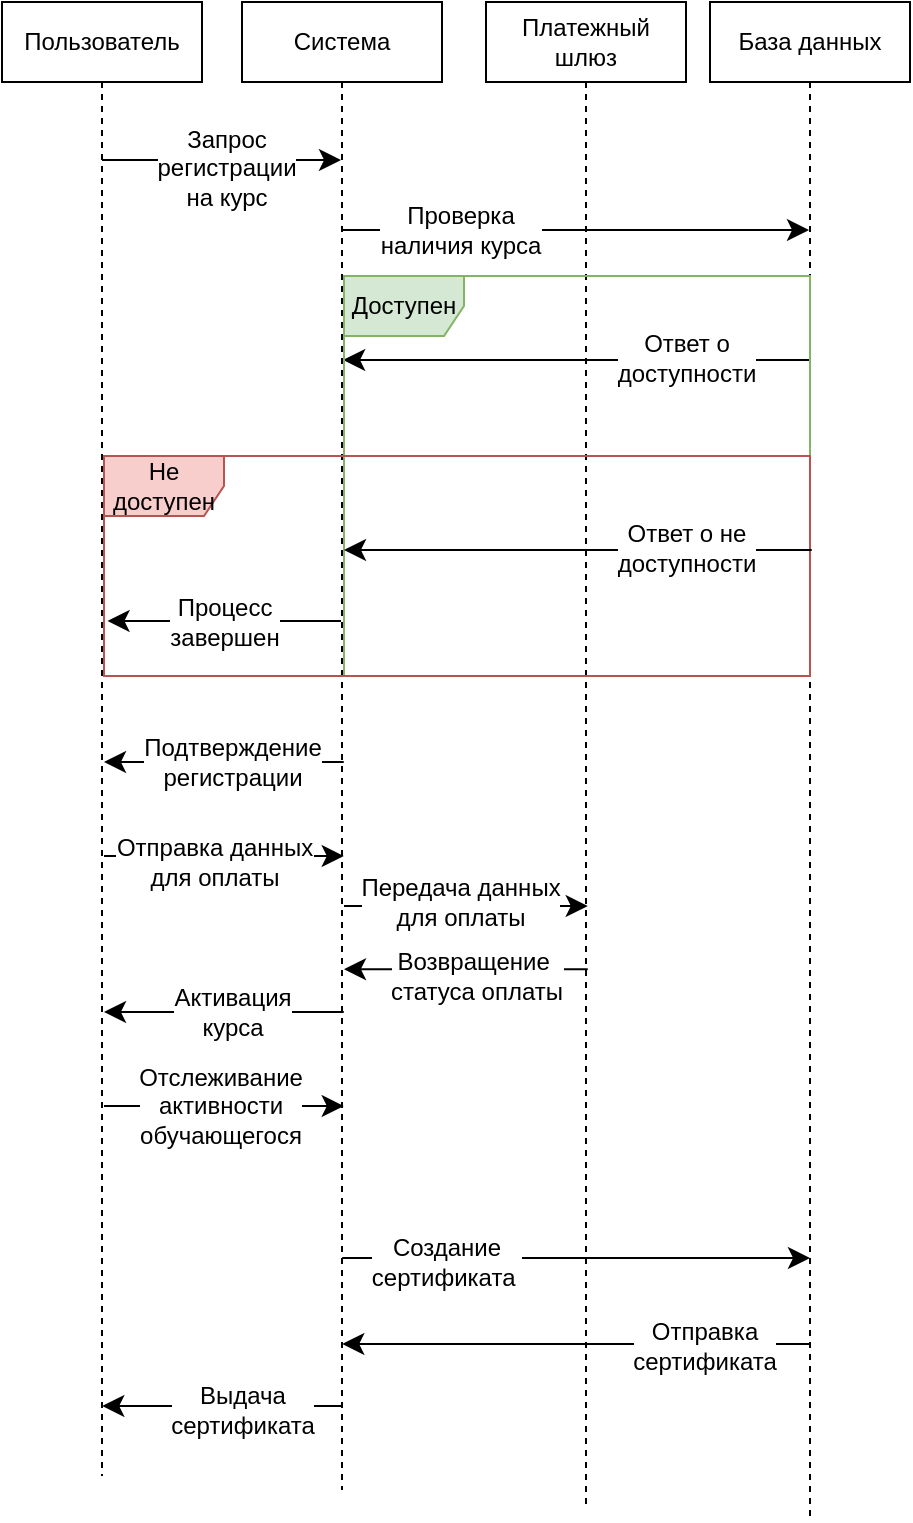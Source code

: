 <mxfile version="25.0.1">
  <diagram name="Страница — 1" id="q6RR6YjrDy-kNDLCSKIT">
    <mxGraphModel dx="1230" dy="-206" grid="0" gridSize="10" guides="1" tooltips="1" connect="1" arrows="1" fold="1" page="0" pageScale="1" pageWidth="827" pageHeight="1169" math="0" shadow="0">
      <root>
        <mxCell id="0" />
        <mxCell id="1" parent="0" />
        <mxCell id="bSMWhBpGFYuzGzkaE9vz-1" value="Запрос&lt;div&gt;регистрации&lt;/div&gt;&lt;div&gt;на курс&lt;/div&gt;" style="edgeStyle=elbowEdgeStyle;curved=0;rounded=0;orthogonalLoop=1;jettySize=auto;html=1;elbow=vertical;fontSize=12;startSize=8;endSize=8;" edge="1" parent="1" source="bSMWhBpGFYuzGzkaE9vz-6" target="bSMWhBpGFYuzGzkaE9vz-19">
          <mxGeometry x="0.037" y="-4" relative="1" as="geometry">
            <mxPoint x="-10.414" y="1392.69" as="targetPoint" />
            <Array as="points">
              <mxPoint x="-241" y="1315" />
            </Array>
            <mxPoint as="offset" />
          </mxGeometry>
        </mxCell>
        <mxCell id="bSMWhBpGFYuzGzkaE9vz-2" style="edgeStyle=elbowEdgeStyle;curved=0;rounded=0;orthogonalLoop=1;jettySize=auto;html=1;elbow=vertical;fontSize=12;startSize=8;endSize=8;" edge="1" parent="1">
          <mxGeometry relative="1" as="geometry">
            <mxPoint x="-305.0" y="1663" as="sourcePoint" />
            <mxPoint x="-185.13" y="1663" as="targetPoint" />
            <Array as="points">
              <mxPoint x="-238.63" y="1663" />
            </Array>
          </mxGeometry>
        </mxCell>
        <mxCell id="bSMWhBpGFYuzGzkaE9vz-3" value="Отправка данных&lt;div&gt;для оплаты&lt;/div&gt;" style="edgeLabel;html=1;align=center;verticalAlign=middle;resizable=0;points=[];fontSize=12;" vertex="1" connectable="0" parent="bSMWhBpGFYuzGzkaE9vz-2">
          <mxGeometry x="-0.135" y="-1" relative="1" as="geometry">
            <mxPoint x="3" y="2" as="offset" />
          </mxGeometry>
        </mxCell>
        <mxCell id="bSMWhBpGFYuzGzkaE9vz-4" style="edgeStyle=elbowEdgeStyle;curved=0;rounded=0;orthogonalLoop=1;jettySize=auto;html=1;elbow=vertical;fontSize=12;startSize=8;endSize=8;" edge="1" parent="1">
          <mxGeometry relative="1" as="geometry">
            <mxPoint x="-305.0" y="1788" as="sourcePoint" />
            <mxPoint x="-185.13" y="1788" as="targetPoint" />
            <Array as="points">
              <mxPoint x="-238.63" y="1788" />
            </Array>
          </mxGeometry>
        </mxCell>
        <mxCell id="bSMWhBpGFYuzGzkaE9vz-5" value="Отслеживание&lt;div&gt;активности&lt;/div&gt;&lt;div&gt;обучающегося&lt;/div&gt;" style="edgeLabel;html=1;align=center;verticalAlign=middle;resizable=0;points=[];fontSize=12;" vertex="1" connectable="0" parent="bSMWhBpGFYuzGzkaE9vz-4">
          <mxGeometry x="-0.198" y="1" relative="1" as="geometry">
            <mxPoint x="10" y="1" as="offset" />
          </mxGeometry>
        </mxCell>
        <mxCell id="bSMWhBpGFYuzGzkaE9vz-6" value="Пользователь" style="shape=umlLifeline;perimeter=lifelinePerimeter;whiteSpace=wrap;html=1;container=1;dropTarget=0;collapsible=0;recursiveResize=0;outlineConnect=0;portConstraint=eastwest;newEdgeStyle={&quot;edgeStyle&quot;:&quot;elbowEdgeStyle&quot;,&quot;elbow&quot;:&quot;vertical&quot;,&quot;curved&quot;:0,&quot;rounded&quot;:0};" vertex="1" parent="1">
          <mxGeometry x="-356" y="1236" width="100" height="737" as="geometry" />
        </mxCell>
        <mxCell id="bSMWhBpGFYuzGzkaE9vz-7" style="edgeStyle=elbowEdgeStyle;curved=0;rounded=0;orthogonalLoop=1;jettySize=auto;html=1;elbow=vertical;fontSize=12;startSize=8;endSize=8;" edge="1" parent="1" source="bSMWhBpGFYuzGzkaE9vz-19" target="bSMWhBpGFYuzGzkaE9vz-27">
          <mxGeometry relative="1" as="geometry">
            <Array as="points">
              <mxPoint x="-69" y="1350" />
            </Array>
          </mxGeometry>
        </mxCell>
        <mxCell id="bSMWhBpGFYuzGzkaE9vz-8" value="Проверка&lt;div&gt;наличия курса&lt;/div&gt;" style="edgeLabel;html=1;align=center;verticalAlign=middle;resizable=0;points=[];fontSize=12;" vertex="1" connectable="0" parent="bSMWhBpGFYuzGzkaE9vz-7">
          <mxGeometry x="-0.269" y="1" relative="1" as="geometry">
            <mxPoint x="-27" y="1" as="offset" />
          </mxGeometry>
        </mxCell>
        <mxCell id="bSMWhBpGFYuzGzkaE9vz-9" style="edgeStyle=elbowEdgeStyle;curved=0;rounded=0;orthogonalLoop=1;jettySize=auto;html=1;elbow=horizontal;fontSize=12;startSize=8;endSize=8;" edge="1" parent="1">
          <mxGeometry relative="1" as="geometry">
            <mxPoint x="-185.13" y="1616" as="sourcePoint" />
            <mxPoint x="-305.0" y="1616" as="targetPoint" />
            <Array as="points">
              <mxPoint x="-249.63" y="1616" />
            </Array>
          </mxGeometry>
        </mxCell>
        <mxCell id="bSMWhBpGFYuzGzkaE9vz-10" value="Подтверждение&lt;div&gt;регистрации&lt;/div&gt;" style="edgeLabel;html=1;align=center;verticalAlign=middle;resizable=0;points=[];fontSize=12;" vertex="1" connectable="0" parent="bSMWhBpGFYuzGzkaE9vz-9">
          <mxGeometry x="-0.036" relative="1" as="geometry">
            <mxPoint x="2" as="offset" />
          </mxGeometry>
        </mxCell>
        <mxCell id="bSMWhBpGFYuzGzkaE9vz-11" style="edgeStyle=elbowEdgeStyle;curved=0;rounded=0;orthogonalLoop=1;jettySize=auto;html=1;elbow=vertical;fontSize=12;startSize=8;endSize=8;" edge="1" parent="1">
          <mxGeometry relative="1" as="geometry">
            <mxPoint x="-185.0" y="1688" as="sourcePoint" />
            <mxPoint x="-63.13" y="1688" as="targetPoint" />
            <Array as="points">
              <mxPoint x="-132.63" y="1688" />
            </Array>
          </mxGeometry>
        </mxCell>
        <mxCell id="bSMWhBpGFYuzGzkaE9vz-12" value="Передача данных&lt;div&gt;для оплаты&lt;/div&gt;" style="edgeLabel;html=1;align=center;verticalAlign=middle;resizable=0;points=[];fontSize=12;" vertex="1" connectable="0" parent="bSMWhBpGFYuzGzkaE9vz-11">
          <mxGeometry x="0.118" y="1" relative="1" as="geometry">
            <mxPoint x="-10" y="-1" as="offset" />
          </mxGeometry>
        </mxCell>
        <mxCell id="bSMWhBpGFYuzGzkaE9vz-13" style="edgeStyle=elbowEdgeStyle;curved=0;rounded=0;orthogonalLoop=1;jettySize=auto;html=1;elbow=vertical;fontSize=12;startSize=8;endSize=8;" edge="1" parent="1">
          <mxGeometry relative="1" as="geometry">
            <mxPoint x="-185.13" y="1741" as="sourcePoint" />
            <mxPoint x="-305.0" y="1741" as="targetPoint" />
            <Array as="points">
              <mxPoint x="-240.63" y="1741" />
            </Array>
          </mxGeometry>
        </mxCell>
        <mxCell id="bSMWhBpGFYuzGzkaE9vz-14" value="Активация&lt;div&gt;курса&lt;/div&gt;" style="edgeLabel;html=1;align=center;verticalAlign=middle;resizable=0;points=[];fontSize=12;" vertex="1" connectable="0" parent="bSMWhBpGFYuzGzkaE9vz-13">
          <mxGeometry x="0.333" y="1" relative="1" as="geometry">
            <mxPoint x="24" y="-1" as="offset" />
          </mxGeometry>
        </mxCell>
        <mxCell id="bSMWhBpGFYuzGzkaE9vz-15" style="edgeStyle=elbowEdgeStyle;curved=0;rounded=0;orthogonalLoop=1;jettySize=auto;html=1;elbow=vertical;fontSize=12;startSize=8;endSize=8;" edge="1" parent="1">
          <mxGeometry relative="1" as="geometry">
            <mxPoint x="-185.87" y="1864" as="sourcePoint" />
            <mxPoint x="48" y="1864" as="targetPoint" />
            <Array as="points">
              <mxPoint x="-60.5" y="1864" />
            </Array>
          </mxGeometry>
        </mxCell>
        <mxCell id="bSMWhBpGFYuzGzkaE9vz-16" value="Создание&lt;div&gt;сертификата&amp;nbsp;&lt;/div&gt;" style="edgeLabel;html=1;align=center;verticalAlign=middle;resizable=0;points=[];fontSize=12;" vertex="1" connectable="0" parent="bSMWhBpGFYuzGzkaE9vz-15">
          <mxGeometry x="-0.555" y="-2" relative="1" as="geometry">
            <mxPoint as="offset" />
          </mxGeometry>
        </mxCell>
        <mxCell id="bSMWhBpGFYuzGzkaE9vz-17" style="edgeStyle=elbowEdgeStyle;curved=0;rounded=0;orthogonalLoop=1;jettySize=auto;html=1;elbow=vertical;fontSize=12;startSize=8;endSize=8;" edge="1" parent="1">
          <mxGeometry relative="1" as="geometry">
            <mxPoint x="-186" y="1938" as="sourcePoint" />
            <mxPoint x="-305.87" y="1938" as="targetPoint" />
            <Array as="points">
              <mxPoint x="-245.5" y="1938" />
            </Array>
          </mxGeometry>
        </mxCell>
        <mxCell id="bSMWhBpGFYuzGzkaE9vz-18" value="Выдача&lt;div&gt;сертификата&lt;/div&gt;" style="edgeLabel;html=1;align=center;verticalAlign=middle;resizable=0;points=[];fontSize=12;" vertex="1" connectable="0" parent="bSMWhBpGFYuzGzkaE9vz-17">
          <mxGeometry x="-0.317" y="2" relative="1" as="geometry">
            <mxPoint x="-9" as="offset" />
          </mxGeometry>
        </mxCell>
        <mxCell id="bSMWhBpGFYuzGzkaE9vz-19" value="Система" style="shape=umlLifeline;perimeter=lifelinePerimeter;whiteSpace=wrap;html=1;container=1;dropTarget=0;collapsible=0;recursiveResize=0;outlineConnect=0;portConstraint=eastwest;newEdgeStyle={&quot;edgeStyle&quot;:&quot;elbowEdgeStyle&quot;,&quot;elbow&quot;:&quot;vertical&quot;,&quot;curved&quot;:0,&quot;rounded&quot;:0};" vertex="1" parent="1">
          <mxGeometry x="-236" y="1236" width="100" height="744" as="geometry" />
        </mxCell>
        <mxCell id="bSMWhBpGFYuzGzkaE9vz-20" style="edgeStyle=elbowEdgeStyle;curved=0;rounded=0;orthogonalLoop=1;jettySize=auto;html=1;elbow=vertical;fontSize=12;startSize=8;endSize=8;" edge="1" parent="1">
          <mxGeometry relative="1" as="geometry">
            <mxPoint x="-63.13" y="1719.57" as="sourcePoint" />
            <mxPoint x="-185.0" y="1719.57" as="targetPoint" />
            <Array as="points">
              <mxPoint x="-117.63" y="1719.57" />
            </Array>
          </mxGeometry>
        </mxCell>
        <mxCell id="bSMWhBpGFYuzGzkaE9vz-21" value="Возвращение&amp;nbsp;&lt;div&gt;статуса оплаты&lt;/div&gt;" style="edgeLabel;html=1;align=center;verticalAlign=middle;resizable=0;points=[];fontSize=12;" vertex="1" connectable="0" parent="bSMWhBpGFYuzGzkaE9vz-20">
          <mxGeometry x="-0.478" relative="1" as="geometry">
            <mxPoint x="-24" y="3" as="offset" />
          </mxGeometry>
        </mxCell>
        <mxCell id="bSMWhBpGFYuzGzkaE9vz-22" value="Платежный шлюз" style="shape=umlLifeline;perimeter=lifelinePerimeter;whiteSpace=wrap;html=1;container=1;dropTarget=0;collapsible=0;recursiveResize=0;outlineConnect=0;portConstraint=eastwest;newEdgeStyle={&quot;edgeStyle&quot;:&quot;elbowEdgeStyle&quot;,&quot;elbow&quot;:&quot;vertical&quot;,&quot;curved&quot;:0,&quot;rounded&quot;:0};" vertex="1" parent="1">
          <mxGeometry x="-114" y="1236" width="100" height="752" as="geometry" />
        </mxCell>
        <mxCell id="bSMWhBpGFYuzGzkaE9vz-23" style="edgeStyle=elbowEdgeStyle;curved=0;rounded=0;orthogonalLoop=1;jettySize=auto;html=1;elbow=vertical;fontSize=12;startSize=8;endSize=8;" edge="1" parent="1">
          <mxGeometry relative="1" as="geometry">
            <mxPoint x="48.43" y="1415" as="sourcePoint" />
            <mxPoint x="-185.44" y="1415" as="targetPoint" />
            <Array as="points">
              <mxPoint x="-48.07" y="1415" />
            </Array>
          </mxGeometry>
        </mxCell>
        <mxCell id="bSMWhBpGFYuzGzkaE9vz-24" value="Ответ о&lt;div&gt;доступности&lt;/div&gt;" style="edgeLabel;html=1;align=center;verticalAlign=middle;resizable=0;points=[];fontSize=12;" vertex="1" connectable="0" parent="bSMWhBpGFYuzGzkaE9vz-23">
          <mxGeometry x="-0.463" y="-1" relative="1" as="geometry">
            <mxPoint as="offset" />
          </mxGeometry>
        </mxCell>
        <mxCell id="bSMWhBpGFYuzGzkaE9vz-25" style="edgeStyle=elbowEdgeStyle;curved=0;rounded=0;orthogonalLoop=1;jettySize=auto;html=1;elbow=vertical;fontSize=12;startSize=8;endSize=8;" edge="1" parent="1">
          <mxGeometry relative="1" as="geometry">
            <mxPoint x="48" y="1907" as="sourcePoint" />
            <mxPoint x="-185.87" y="1907" as="targetPoint" />
            <Array as="points">
              <mxPoint x="-82.5" y="1907" />
            </Array>
          </mxGeometry>
        </mxCell>
        <mxCell id="bSMWhBpGFYuzGzkaE9vz-26" value="Отправка&lt;div&gt;сертификата&lt;/div&gt;" style="edgeLabel;html=1;align=center;verticalAlign=middle;resizable=0;points=[];fontSize=12;" vertex="1" connectable="0" parent="bSMWhBpGFYuzGzkaE9vz-25">
          <mxGeometry x="-0.665" y="-1" relative="1" as="geometry">
            <mxPoint x="-14" y="2" as="offset" />
          </mxGeometry>
        </mxCell>
        <mxCell id="bSMWhBpGFYuzGzkaE9vz-27" value="База данных" style="shape=umlLifeline;perimeter=lifelinePerimeter;whiteSpace=wrap;html=1;container=1;dropTarget=0;collapsible=0;recursiveResize=0;outlineConnect=0;portConstraint=eastwest;newEdgeStyle={&quot;edgeStyle&quot;:&quot;elbowEdgeStyle&quot;,&quot;elbow&quot;:&quot;vertical&quot;,&quot;curved&quot;:0,&quot;rounded&quot;:0};" vertex="1" parent="1">
          <mxGeometry x="-2" y="1236" width="100" height="759" as="geometry" />
        </mxCell>
        <mxCell id="bSMWhBpGFYuzGzkaE9vz-28" value="Доступен" style="shape=umlFrame;whiteSpace=wrap;html=1;pointerEvents=0;fillColor=#d5e8d4;strokeColor=#82b366;" vertex="1" parent="1">
          <mxGeometry x="-185" y="1373" width="233" height="200" as="geometry" />
        </mxCell>
        <mxCell id="bSMWhBpGFYuzGzkaE9vz-29" value="Не доступен" style="shape=umlFrame;whiteSpace=wrap;html=1;pointerEvents=0;fillColor=#f8cecc;strokeColor=#b85450;" vertex="1" parent="1">
          <mxGeometry x="-305" y="1463" width="353" height="110" as="geometry" />
        </mxCell>
        <mxCell id="bSMWhBpGFYuzGzkaE9vz-30" style="edgeStyle=elbowEdgeStyle;curved=0;rounded=0;orthogonalLoop=1;jettySize=auto;html=1;elbow=vertical;fontSize=12;startSize=8;endSize=8;" edge="1" parent="1">
          <mxGeometry relative="1" as="geometry">
            <mxPoint x="48.87" y="1510" as="sourcePoint" />
            <mxPoint x="-185.0" y="1510" as="targetPoint" />
            <Array as="points">
              <mxPoint x="-47.63" y="1510" />
            </Array>
          </mxGeometry>
        </mxCell>
        <mxCell id="bSMWhBpGFYuzGzkaE9vz-31" value="Ответ о не&lt;div&gt;доступности&lt;/div&gt;" style="edgeLabel;html=1;align=center;verticalAlign=middle;resizable=0;points=[];fontSize=12;" vertex="1" connectable="0" parent="bSMWhBpGFYuzGzkaE9vz-30">
          <mxGeometry x="-0.463" y="-1" relative="1" as="geometry">
            <mxPoint as="offset" />
          </mxGeometry>
        </mxCell>
        <mxCell id="bSMWhBpGFYuzGzkaE9vz-32" value="Процесс&lt;div&gt;завершен&lt;/div&gt;" style="edgeStyle=elbowEdgeStyle;curved=0;rounded=0;orthogonalLoop=1;jettySize=auto;html=1;elbow=vertical;entryX=0.005;entryY=0.75;entryDx=0;entryDy=0;entryPerimeter=0;fontSize=12;startSize=8;endSize=8;" edge="1" parent="1" source="bSMWhBpGFYuzGzkaE9vz-19" target="bSMWhBpGFYuzGzkaE9vz-29">
          <mxGeometry relative="1" as="geometry" />
        </mxCell>
      </root>
    </mxGraphModel>
  </diagram>
</mxfile>
